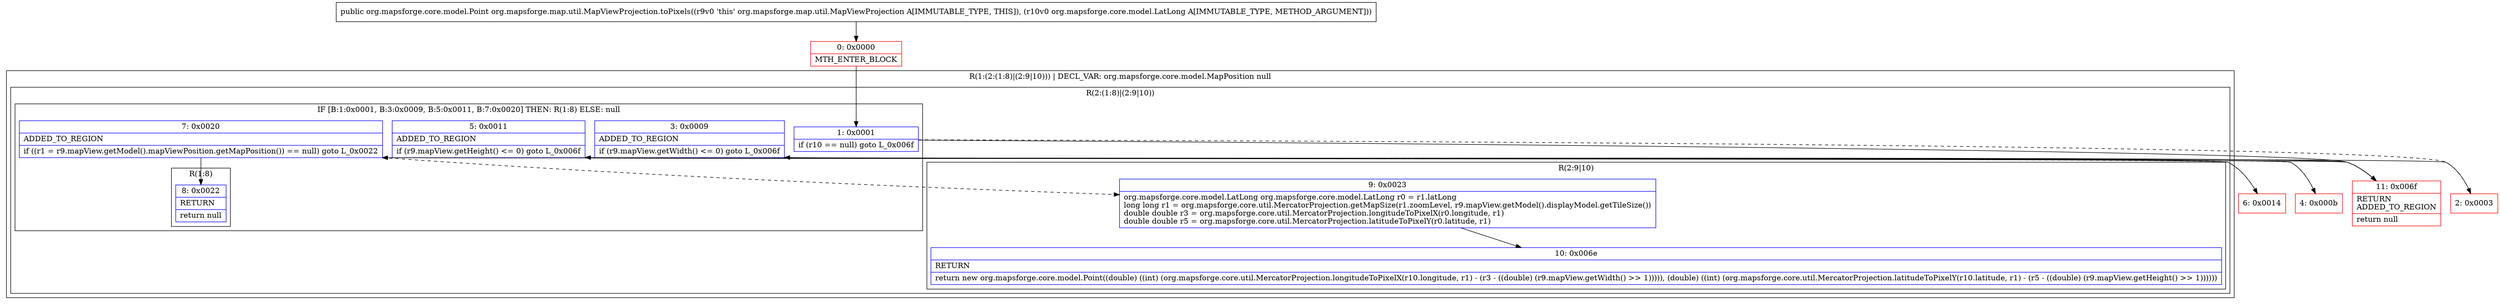 digraph "CFG fororg.mapsforge.map.util.MapViewProjection.toPixels(Lorg\/mapsforge\/core\/model\/LatLong;)Lorg\/mapsforge\/core\/model\/Point;" {
subgraph cluster_Region_1105232518 {
label = "R(1:(2:(1:8)|(2:9|10))) | DECL_VAR: org.mapsforge.core.model.MapPosition null\l";
node [shape=record,color=blue];
subgraph cluster_Region_1419935957 {
label = "R(2:(1:8)|(2:9|10))";
node [shape=record,color=blue];
subgraph cluster_IfRegion_730711912 {
label = "IF [B:1:0x0001, B:3:0x0009, B:5:0x0011, B:7:0x0020] THEN: R(1:8) ELSE: null";
node [shape=record,color=blue];
Node_1 [shape=record,label="{1\:\ 0x0001|if (r10 == null) goto L_0x006f\l}"];
Node_3 [shape=record,label="{3\:\ 0x0009|ADDED_TO_REGION\l|if (r9.mapView.getWidth() \<= 0) goto L_0x006f\l}"];
Node_5 [shape=record,label="{5\:\ 0x0011|ADDED_TO_REGION\l|if (r9.mapView.getHeight() \<= 0) goto L_0x006f\l}"];
Node_7 [shape=record,label="{7\:\ 0x0020|ADDED_TO_REGION\l|if ((r1 = r9.mapView.getModel().mapViewPosition.getMapPosition()) == null) goto L_0x0022\l}"];
subgraph cluster_Region_96976270 {
label = "R(1:8)";
node [shape=record,color=blue];
Node_8 [shape=record,label="{8\:\ 0x0022|RETURN\l|return null\l}"];
}
}
subgraph cluster_Region_432226761 {
label = "R(2:9|10)";
node [shape=record,color=blue];
Node_9 [shape=record,label="{9\:\ 0x0023|org.mapsforge.core.model.LatLong org.mapsforge.core.model.LatLong r0 = r1.latLong\llong long r1 = org.mapsforge.core.util.MercatorProjection.getMapSize(r1.zoomLevel, r9.mapView.getModel().displayModel.getTileSize())\ldouble double r3 = org.mapsforge.core.util.MercatorProjection.longitudeToPixelX(r0.longitude, r1)\ldouble double r5 = org.mapsforge.core.util.MercatorProjection.latitudeToPixelY(r0.latitude, r1)\l}"];
Node_10 [shape=record,label="{10\:\ 0x006e|RETURN\l|return new org.mapsforge.core.model.Point((double) ((int) (org.mapsforge.core.util.MercatorProjection.longitudeToPixelX(r10.longitude, r1) \- (r3 \- ((double) (r9.mapView.getWidth() \>\> 1))))), (double) ((int) (org.mapsforge.core.util.MercatorProjection.latitudeToPixelY(r10.latitude, r1) \- (r5 \- ((double) (r9.mapView.getHeight() \>\> 1))))))\l}"];
}
}
}
Node_0 [shape=record,color=red,label="{0\:\ 0x0000|MTH_ENTER_BLOCK\l}"];
Node_2 [shape=record,color=red,label="{2\:\ 0x0003}"];
Node_4 [shape=record,color=red,label="{4\:\ 0x000b}"];
Node_6 [shape=record,color=red,label="{6\:\ 0x0014}"];
Node_11 [shape=record,color=red,label="{11\:\ 0x006f|RETURN\lADDED_TO_REGION\l|return null\l}"];
MethodNode[shape=record,label="{public org.mapsforge.core.model.Point org.mapsforge.map.util.MapViewProjection.toPixels((r9v0 'this' org.mapsforge.map.util.MapViewProjection A[IMMUTABLE_TYPE, THIS]), (r10v0 org.mapsforge.core.model.LatLong A[IMMUTABLE_TYPE, METHOD_ARGUMENT])) }"];
MethodNode -> Node_0;
Node_1 -> Node_2[style=dashed];
Node_1 -> Node_11;
Node_3 -> Node_4[style=dashed];
Node_3 -> Node_11;
Node_5 -> Node_6[style=dashed];
Node_5 -> Node_11;
Node_7 -> Node_8;
Node_7 -> Node_9[style=dashed];
Node_9 -> Node_10;
Node_0 -> Node_1;
Node_2 -> Node_3;
Node_4 -> Node_5;
Node_6 -> Node_7;
}

